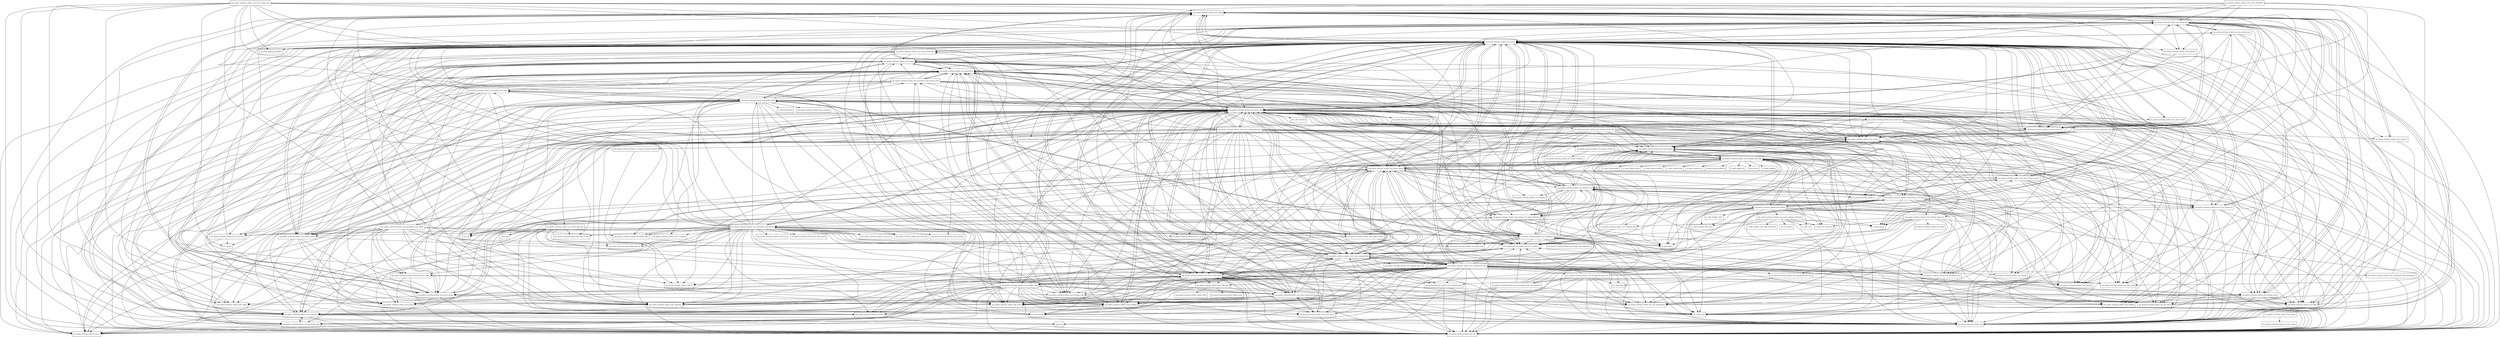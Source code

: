 digraph artemis_server_2_7_0_SNAPSHOT_package_dependencies {
  node [shape = box, fontsize=10.0];
  org_apache_activemq_artemis_core_config -> org_apache_activemq_artemis_api_config;
  org_apache_activemq_artemis_core_config -> org_apache_activemq_artemis_api_core;
  org_apache_activemq_artemis_core_config -> org_apache_activemq_artemis_api_core_client;
  org_apache_activemq_artemis_core_config -> org_apache_activemq_artemis_core_config_ha;
  org_apache_activemq_artemis_core_config -> org_apache_activemq_artemis_core_config_impl;
  org_apache_activemq_artemis_core_config -> org_apache_activemq_artemis_core_deployers;
  org_apache_activemq_artemis_core_config -> org_apache_activemq_artemis_core_server;
  org_apache_activemq_artemis_core_config -> org_apache_activemq_artemis_core_server_cluster_ha;
  org_apache_activemq_artemis_core_config -> org_apache_activemq_artemis_core_server_cluster_impl;
  org_apache_activemq_artemis_core_config -> org_apache_activemq_artemis_core_server_group_impl;
  org_apache_activemq_artemis_core_config -> org_apache_activemq_artemis_core_server_plugin;
  org_apache_activemq_artemis_core_config -> org_apache_activemq_artemis_core_settings_impl;
  org_apache_activemq_artemis_core_config -> org_apache_activemq_artemis_spi_core_security;
  org_apache_activemq_artemis_core_config -> org_apache_activemq_artemis_uri;
  org_apache_activemq_artemis_core_config -> org_apache_activemq_artemis_utils;
  org_apache_activemq_artemis_core_config -> org_apache_activemq_artemis_utils_critical;
  org_apache_activemq_artemis_core_config -> org_apache_activemq_artemis_utils_uri;
  org_apache_activemq_artemis_core_config_ha -> org_apache_activemq_artemis_api_config;
  org_apache_activemq_artemis_core_config_ha -> org_apache_activemq_artemis_core_config;
  org_apache_activemq_artemis_core_config_impl -> java_lang_invoke;
  org_apache_activemq_artemis_core_config_impl -> java_nio_file;
  org_apache_activemq_artemis_core_config_impl -> java_util_function;
  org_apache_activemq_artemis_core_config_impl -> org_apache_activemq_artemis_api_config;
  org_apache_activemq_artemis_core_config_impl -> org_apache_activemq_artemis_api_core;
  org_apache_activemq_artemis_core_config_impl -> org_apache_activemq_artemis_core_config;
  org_apache_activemq_artemis_core_config_impl -> org_apache_activemq_artemis_core_config_ha;
  org_apache_activemq_artemis_core_config_impl -> org_apache_activemq_artemis_core_config_storage;
  org_apache_activemq_artemis_core_config_impl -> org_apache_activemq_artemis_core_deployers;
  org_apache_activemq_artemis_core_config_impl -> org_apache_activemq_artemis_core_deployers_impl;
  org_apache_activemq_artemis_core_config_impl -> org_apache_activemq_artemis_core_security;
  org_apache_activemq_artemis_core_config_impl -> org_apache_activemq_artemis_core_server;
  org_apache_activemq_artemis_core_config_impl -> org_apache_activemq_artemis_core_server_cluster_impl;
  org_apache_activemq_artemis_core_config_impl -> org_apache_activemq_artemis_core_server_group_impl;
  org_apache_activemq_artemis_core_config_impl -> org_apache_activemq_artemis_core_server_impl;
  org_apache_activemq_artemis_core_config_impl -> org_apache_activemq_artemis_core_server_plugin;
  org_apache_activemq_artemis_core_config_impl -> org_apache_activemq_artemis_core_settings_impl;
  org_apache_activemq_artemis_core_config_impl -> org_apache_activemq_artemis_spi_core_security;
  org_apache_activemq_artemis_core_config_impl -> org_apache_activemq_artemis_spi_core_security_jaas;
  org_apache_activemq_artemis_core_config_impl -> org_apache_activemq_artemis_utils;
  org_apache_activemq_artemis_core_config_impl -> org_apache_activemq_artemis_utils_critical;
  org_apache_activemq_artemis_core_config_impl -> org_apache_activemq_artemis_utils_uri;
  org_apache_activemq_artemis_core_config_storage -> org_apache_activemq_artemis_api_config;
  org_apache_activemq_artemis_core_config_storage -> org_apache_activemq_artemis_core_config;
  org_apache_activemq_artemis_core_config_storage -> org_apache_activemq_artemis_jdbc_store_sql;
  org_apache_activemq_artemis_core_deployers -> org_apache_activemq_artemis_spi_core_security;
  org_apache_activemq_artemis_core_deployers_impl -> org_apache_activemq_artemis;
  org_apache_activemq_artemis_core_deployers_impl -> org_apache_activemq_artemis_api_config;
  org_apache_activemq_artemis_core_deployers_impl -> org_apache_activemq_artemis_api_core;
  org_apache_activemq_artemis_core_deployers_impl -> org_apache_activemq_artemis_api_core_client;
  org_apache_activemq_artemis_core_deployers_impl -> org_apache_activemq_artemis_core_config;
  org_apache_activemq_artemis_core_deployers_impl -> org_apache_activemq_artemis_core_config_ha;
  org_apache_activemq_artemis_core_deployers_impl -> org_apache_activemq_artemis_core_config_impl;
  org_apache_activemq_artemis_core_deployers_impl -> org_apache_activemq_artemis_core_config_storage;
  org_apache_activemq_artemis_core_deployers_impl -> org_apache_activemq_artemis_core_io_aio;
  org_apache_activemq_artemis_core_deployers_impl -> org_apache_activemq_artemis_core_security;
  org_apache_activemq_artemis_core_deployers_impl -> org_apache_activemq_artemis_core_server;
  org_apache_activemq_artemis_core_deployers_impl -> org_apache_activemq_artemis_core_server_cluster_impl;
  org_apache_activemq_artemis_core_deployers_impl -> org_apache_activemq_artemis_core_server_group_impl;
  org_apache_activemq_artemis_core_deployers_impl -> org_apache_activemq_artemis_core_server_plugin;
  org_apache_activemq_artemis_core_deployers_impl -> org_apache_activemq_artemis_core_settings_impl;
  org_apache_activemq_artemis_core_deployers_impl -> org_apache_activemq_artemis_utils;
  org_apache_activemq_artemis_core_deployers_impl -> org_apache_activemq_artemis_utils_critical;
  org_apache_activemq_artemis_core_filter -> org_apache_activemq_artemis_api_core;
  org_apache_activemq_artemis_core_filter_impl -> org_apache_activemq_artemis_api_core;
  org_apache_activemq_artemis_core_filter_impl -> org_apache_activemq_artemis_core_filter;
  org_apache_activemq_artemis_core_filter_impl -> org_apache_activemq_artemis_core_server;
  org_apache_activemq_artemis_core_filter_impl -> org_apache_activemq_artemis_selector_filter;
  org_apache_activemq_artemis_core_filter_impl -> org_apache_activemq_artemis_selector_impl;
  org_apache_activemq_artemis_core_management_impl -> java_lang_invoke;
  org_apache_activemq_artemis_core_management_impl -> java_util_function;
  org_apache_activemq_artemis_core_management_impl -> java_util_stream;
  org_apache_activemq_artemis_core_management_impl -> javax_json;
  org_apache_activemq_artemis_core_management_impl -> org_apache_activemq_artemis_api_config;
  org_apache_activemq_artemis_core_management_impl -> org_apache_activemq_artemis_api_core;
  org_apache_activemq_artemis_core_management_impl -> org_apache_activemq_artemis_api_core_management;
  org_apache_activemq_artemis_core_management_impl -> org_apache_activemq_artemis_core_client_impl;
  org_apache_activemq_artemis_core_management_impl -> org_apache_activemq_artemis_core_config;
  org_apache_activemq_artemis_core_management_impl -> org_apache_activemq_artemis_core_filter;
  org_apache_activemq_artemis_core_management_impl -> org_apache_activemq_artemis_core_filter_impl;
  org_apache_activemq_artemis_core_management_impl -> org_apache_activemq_artemis_core_management_impl_openmbean;
  org_apache_activemq_artemis_core_management_impl -> org_apache_activemq_artemis_core_management_impl_view;
  org_apache_activemq_artemis_core_management_impl -> org_apache_activemq_artemis_core_message_impl;
  org_apache_activemq_artemis_core_management_impl -> org_apache_activemq_artemis_core_messagecounter;
  org_apache_activemq_artemis_core_management_impl -> org_apache_activemq_artemis_core_messagecounter_impl;
  org_apache_activemq_artemis_core_management_impl -> org_apache_activemq_artemis_core_paging;
  org_apache_activemq_artemis_core_management_impl -> org_apache_activemq_artemis_core_persistence;
  org_apache_activemq_artemis_core_management_impl -> org_apache_activemq_artemis_core_persistence_config;
  org_apache_activemq_artemis_core_management_impl -> org_apache_activemq_artemis_core_postoffice;
  org_apache_activemq_artemis_core_management_impl -> org_apache_activemq_artemis_core_postoffice_impl;
  org_apache_activemq_artemis_core_management_impl -> org_apache_activemq_artemis_core_remoting_server;
  org_apache_activemq_artemis_core_management_impl -> org_apache_activemq_artemis_core_security;
  org_apache_activemq_artemis_core_management_impl -> org_apache_activemq_artemis_core_server;
  org_apache_activemq_artemis_core_management_impl -> org_apache_activemq_artemis_core_server_cluster;
  org_apache_activemq_artemis_core_management_impl -> org_apache_activemq_artemis_core_server_cluster_ha;
  org_apache_activemq_artemis_core_management_impl -> org_apache_activemq_artemis_core_server_cluster_impl;
  org_apache_activemq_artemis_core_management_impl -> org_apache_activemq_artemis_core_server_group;
  org_apache_activemq_artemis_core_management_impl -> org_apache_activemq_artemis_core_server_impl;
  org_apache_activemq_artemis_core_management_impl -> org_apache_activemq_artemis_core_server_management;
  org_apache_activemq_artemis_core_management_impl -> org_apache_activemq_artemis_core_settings;
  org_apache_activemq_artemis_core_management_impl -> org_apache_activemq_artemis_core_settings_impl;
  org_apache_activemq_artemis_core_management_impl -> org_apache_activemq_artemis_core_transaction;
  org_apache_activemq_artemis_core_management_impl -> org_apache_activemq_artemis_core_transaction_impl;
  org_apache_activemq_artemis_core_management_impl -> org_apache_activemq_artemis_core_version;
  org_apache_activemq_artemis_core_management_impl -> org_apache_activemq_artemis_spi_core_protocol;
  org_apache_activemq_artemis_core_management_impl -> org_apache_activemq_artemis_spi_core_remoting;
  org_apache_activemq_artemis_core_management_impl -> org_apache_activemq_artemis_utils;
  org_apache_activemq_artemis_core_management_impl -> org_apache_activemq_artemis_utils_collections;
  org_apache_activemq_artemis_core_management_impl_openmbean -> org_apache_activemq_artemis_api_core;
  org_apache_activemq_artemis_core_management_impl_openmbean -> org_apache_activemq_artemis_core_server;
  org_apache_activemq_artemis_core_management_impl_view -> java_lang_invoke;
  org_apache_activemq_artemis_core_management_impl_view -> java_util_function;
  org_apache_activemq_artemis_core_management_impl_view -> java_util_stream;
  org_apache_activemq_artemis_core_management_impl_view -> javax_json;
  org_apache_activemq_artemis_core_management_impl_view -> org_apache_activemq_artemis_api_core;
  org_apache_activemq_artemis_core_management_impl_view -> org_apache_activemq_artemis_api_core_management;
  org_apache_activemq_artemis_core_management_impl_view -> org_apache_activemq_artemis_core_management_impl_view_predicate;
  org_apache_activemq_artemis_core_management_impl_view -> org_apache_activemq_artemis_core_server;
  org_apache_activemq_artemis_core_management_impl_view -> org_apache_activemq_artemis_core_server_impl;
  org_apache_activemq_artemis_core_management_impl_view -> org_apache_activemq_artemis_spi_core_protocol;
  org_apache_activemq_artemis_core_management_impl_view -> org_apache_activemq_artemis_spi_core_remoting;
  org_apache_activemq_artemis_core_management_impl_view -> org_apache_activemq_artemis_utils;
  org_apache_activemq_artemis_core_management_impl_view_predicate -> java_util_function;
  org_apache_activemq_artemis_core_management_impl_view_predicate -> org_apache_activemq_artemis_api_core;
  org_apache_activemq_artemis_core_management_impl_view_predicate -> org_apache_activemq_artemis_api_core_management;
  org_apache_activemq_artemis_core_management_impl_view_predicate -> org_apache_activemq_artemis_core_server;
  org_apache_activemq_artemis_core_management_impl_view_predicate -> org_apache_activemq_artemis_core_server_impl;
  org_apache_activemq_artemis_core_management_impl_view_predicate -> org_apache_activemq_artemis_spi_core_protocol;
  org_apache_activemq_artemis_core_management_impl_view_predicate -> org_apache_activemq_artemis_spi_core_remoting;
  org_apache_activemq_artemis_core_messagecounter -> javax_json;
  org_apache_activemq_artemis_core_messagecounter -> org_apache_activemq_artemis_api_core;
  org_apache_activemq_artemis_core_messagecounter -> org_apache_activemq_artemis_core_server;
  org_apache_activemq_artemis_core_messagecounter -> org_apache_activemq_artemis_utils;
  org_apache_activemq_artemis_core_messagecounter_impl -> org_apache_activemq_artemis_api_config;
  org_apache_activemq_artemis_core_messagecounter_impl -> org_apache_activemq_artemis_api_core_management;
  org_apache_activemq_artemis_core_messagecounter_impl -> org_apache_activemq_artemis_core_messagecounter;
  org_apache_activemq_artemis_core_messagecounter_impl -> org_apache_activemq_artemis_core_server;
  org_apache_activemq_artemis_core_paging -> org_apache_activemq_artemis_api_core;
  org_apache_activemq_artemis_core_paging -> org_apache_activemq_artemis_core_io;
  org_apache_activemq_artemis_core_paging -> org_apache_activemq_artemis_core_journal;
  org_apache_activemq_artemis_core_paging -> org_apache_activemq_artemis_core_paging_cursor;
  org_apache_activemq_artemis_core_paging -> org_apache_activemq_artemis_core_paging_impl;
  org_apache_activemq_artemis_core_paging -> org_apache_activemq_artemis_core_persistence;
  org_apache_activemq_artemis_core_paging -> org_apache_activemq_artemis_core_replication;
  org_apache_activemq_artemis_core_paging -> org_apache_activemq_artemis_core_server;
  org_apache_activemq_artemis_core_paging -> org_apache_activemq_artemis_core_server_files;
  org_apache_activemq_artemis_core_paging -> org_apache_activemq_artemis_core_settings;
  org_apache_activemq_artemis_core_paging -> org_apache_activemq_artemis_core_settings_impl;
  org_apache_activemq_artemis_core_paging -> org_apache_activemq_artemis_core_transaction;
  org_apache_activemq_artemis_core_paging -> org_apache_activemq_artemis_utils_actors;
  org_apache_activemq_artemis_core_paging_cursor -> org_apache_activemq_artemis_api_core;
  org_apache_activemq_artemis_core_paging_cursor -> org_apache_activemq_artemis_core_filter;
  org_apache_activemq_artemis_core_paging_cursor -> org_apache_activemq_artemis_core_paging;
  org_apache_activemq_artemis_core_paging_cursor -> org_apache_activemq_artemis_core_paging_impl;
  org_apache_activemq_artemis_core_paging_cursor -> org_apache_activemq_artemis_core_server;
  org_apache_activemq_artemis_core_paging_cursor -> org_apache_activemq_artemis_core_server_impl;
  org_apache_activemq_artemis_core_paging_cursor -> org_apache_activemq_artemis_core_transaction;
  org_apache_activemq_artemis_core_paging_cursor -> org_apache_activemq_artemis_utils;
  org_apache_activemq_artemis_core_paging_cursor -> org_apache_activemq_artemis_utils_actors;
  org_apache_activemq_artemis_core_paging_cursor -> org_apache_activemq_artemis_utils_collections;
  org_apache_activemq_artemis_core_paging_cursor_impl -> java_lang_invoke;
  org_apache_activemq_artemis_core_paging_cursor_impl -> java_util_function;
  org_apache_activemq_artemis_core_paging_cursor_impl -> org_apache_activemq_artemis_api_core;
  org_apache_activemq_artemis_core_paging_cursor_impl -> org_apache_activemq_artemis_core_filter;
  org_apache_activemq_artemis_core_paging_cursor_impl -> org_apache_activemq_artemis_core_io;
  org_apache_activemq_artemis_core_paging_cursor_impl -> org_apache_activemq_artemis_core_paging;
  org_apache_activemq_artemis_core_paging_cursor_impl -> org_apache_activemq_artemis_core_paging_cursor;
  org_apache_activemq_artemis_core_paging_cursor_impl -> org_apache_activemq_artemis_core_paging_impl;
  org_apache_activemq_artemis_core_paging_cursor_impl -> org_apache_activemq_artemis_core_persistence;
  org_apache_activemq_artemis_core_paging_cursor_impl -> org_apache_activemq_artemis_core_server;
  org_apache_activemq_artemis_core_paging_cursor_impl -> org_apache_activemq_artemis_core_transaction;
  org_apache_activemq_artemis_core_paging_cursor_impl -> org_apache_activemq_artemis_core_transaction_impl;
  org_apache_activemq_artemis_core_paging_cursor_impl -> org_apache_activemq_artemis_utils;
  org_apache_activemq_artemis_core_paging_cursor_impl -> org_apache_activemq_artemis_utils_actors;
  org_apache_activemq_artemis_core_paging_cursor_impl -> org_apache_activemq_artemis_utils_collections;
  org_apache_activemq_artemis_core_paging_impl -> io_netty_buffer;
  org_apache_activemq_artemis_core_paging_impl -> io_netty_util_internal;
  org_apache_activemq_artemis_core_paging_impl -> java_lang_invoke;
  org_apache_activemq_artemis_core_paging_impl -> java_nio_file;
  org_apache_activemq_artemis_core_paging_impl -> java_util;
  org_apache_activemq_artemis_core_paging_impl -> java_util_function;
  org_apache_activemq_artemis_core_paging_impl -> org_apache_activemq_artemis_api_core;
  org_apache_activemq_artemis_core_paging_impl -> org_apache_activemq_artemis_core_buffers_impl;
  org_apache_activemq_artemis_core_paging_impl -> org_apache_activemq_artemis_core_config_storage;
  org_apache_activemq_artemis_core_paging_impl -> org_apache_activemq_artemis_core_io;
  org_apache_activemq_artemis_core_paging_impl -> org_apache_activemq_artemis_core_io_mapped;
  org_apache_activemq_artemis_core_paging_impl -> org_apache_activemq_artemis_core_io_nio;
  org_apache_activemq_artemis_core_paging_impl -> org_apache_activemq_artemis_core_paging;
  org_apache_activemq_artemis_core_paging_impl -> org_apache_activemq_artemis_core_paging_cursor;
  org_apache_activemq_artemis_core_paging_impl -> org_apache_activemq_artemis_core_paging_cursor_impl;
  org_apache_activemq_artemis_core_paging_impl -> org_apache_activemq_artemis_core_persistence;
  org_apache_activemq_artemis_core_paging_impl -> org_apache_activemq_artemis_core_persistence_impl_journal_codec;
  org_apache_activemq_artemis_core_paging_impl -> org_apache_activemq_artemis_core_replication;
  org_apache_activemq_artemis_core_paging_impl -> org_apache_activemq_artemis_core_server;
  org_apache_activemq_artemis_core_paging_impl -> org_apache_activemq_artemis_core_server_files;
  org_apache_activemq_artemis_core_paging_impl -> org_apache_activemq_artemis_core_server_impl;
  org_apache_activemq_artemis_core_paging_impl -> org_apache_activemq_artemis_core_settings;
  org_apache_activemq_artemis_core_paging_impl -> org_apache_activemq_artemis_core_settings_impl;
  org_apache_activemq_artemis_core_paging_impl -> org_apache_activemq_artemis_core_transaction;
  org_apache_activemq_artemis_core_paging_impl -> org_apache_activemq_artemis_jdbc_store_drivers;
  org_apache_activemq_artemis_core_paging_impl -> org_apache_activemq_artemis_jdbc_store_file;
  org_apache_activemq_artemis_core_paging_impl -> org_apache_activemq_artemis_jdbc_store_sql;
  org_apache_activemq_artemis_core_paging_impl -> org_apache_activemq_artemis_spi_core_protocol;
  org_apache_activemq_artemis_core_paging_impl -> org_apache_activemq_artemis_utils;
  org_apache_activemq_artemis_core_paging_impl -> org_apache_activemq_artemis_utils_actors;
  org_apache_activemq_artemis_core_paging_impl -> org_apache_activemq_artemis_utils_collections;
  org_apache_activemq_artemis_core_paging_impl -> org_apache_activemq_artemis_utils_runnables;
  org_apache_activemq_artemis_core_persistence -> org_apache_activemq_artemis_api_core;
  org_apache_activemq_artemis_core_persistence -> org_apache_activemq_artemis_core_io;
  org_apache_activemq_artemis_core_persistence -> org_apache_activemq_artemis_core_journal;
  org_apache_activemq_artemis_core_persistence -> org_apache_activemq_artemis_core_paging;
  org_apache_activemq_artemis_core_persistence -> org_apache_activemq_artemis_core_paging_cursor;
  org_apache_activemq_artemis_core_persistence -> org_apache_activemq_artemis_core_persistence_config;
  org_apache_activemq_artemis_core_persistence -> org_apache_activemq_artemis_core_persistence_impl_journal_codec;
  org_apache_activemq_artemis_core_persistence -> org_apache_activemq_artemis_core_postoffice;
  org_apache_activemq_artemis_core_persistence -> org_apache_activemq_artemis_core_replication;
  org_apache_activemq_artemis_core_persistence -> org_apache_activemq_artemis_core_server;
  org_apache_activemq_artemis_core_persistence -> org_apache_activemq_artemis_core_server_files;
  org_apache_activemq_artemis_core_persistence -> org_apache_activemq_artemis_core_server_group_impl;
  org_apache_activemq_artemis_core_persistence -> org_apache_activemq_artemis_core_server_impl;
  org_apache_activemq_artemis_core_persistence -> org_apache_activemq_artemis_core_transaction;
  org_apache_activemq_artemis_core_persistence -> org_apache_activemq_artemis_utils;
  org_apache_activemq_artemis_core_persistence_config -> org_apache_activemq_artemis_api_core;
  org_apache_activemq_artemis_core_persistence_config -> org_apache_activemq_artemis_core_journal;
  org_apache_activemq_artemis_core_persistence_config -> org_apache_activemq_artemis_core_settings_impl;
  org_apache_activemq_artemis_core_persistence_impl_journal -> io_netty_buffer;
  org_apache_activemq_artemis_core_persistence_impl_journal -> org_apache_activemq_artemis_api_core;
  org_apache_activemq_artemis_core_persistence_impl_journal -> org_apache_activemq_artemis_core_buffers_impl;
  org_apache_activemq_artemis_core_persistence_impl_journal -> org_apache_activemq_artemis_core_config;
  org_apache_activemq_artemis_core_persistence_impl_journal -> org_apache_activemq_artemis_core_config_impl;
  org_apache_activemq_artemis_core_persistence_impl_journal -> org_apache_activemq_artemis_core_config_storage;
  org_apache_activemq_artemis_core_persistence_impl_journal -> org_apache_activemq_artemis_core_filter;
  org_apache_activemq_artemis_core_persistence_impl_journal -> org_apache_activemq_artemis_core_io;
  org_apache_activemq_artemis_core_persistence_impl_journal -> org_apache_activemq_artemis_core_io_aio;
  org_apache_activemq_artemis_core_persistence_impl_journal -> org_apache_activemq_artemis_core_io_mapped;
  org_apache_activemq_artemis_core_persistence_impl_journal -> org_apache_activemq_artemis_core_io_nio;
  org_apache_activemq_artemis_core_persistence_impl_journal -> org_apache_activemq_artemis_core_io_util;
  org_apache_activemq_artemis_core_persistence_impl_journal -> org_apache_activemq_artemis_core_journal;
  org_apache_activemq_artemis_core_persistence_impl_journal -> org_apache_activemq_artemis_core_journal_impl;
  org_apache_activemq_artemis_core_persistence_impl_journal -> org_apache_activemq_artemis_core_message;
  org_apache_activemq_artemis_core_persistence_impl_journal -> org_apache_activemq_artemis_core_message_impl;
  org_apache_activemq_artemis_core_persistence_impl_journal -> org_apache_activemq_artemis_core_paging;
  org_apache_activemq_artemis_core_persistence_impl_journal -> org_apache_activemq_artemis_core_paging_cursor;
  org_apache_activemq_artemis_core_persistence_impl_journal -> org_apache_activemq_artemis_core_paging_cursor_impl;
  org_apache_activemq_artemis_core_persistence_impl_journal -> org_apache_activemq_artemis_core_paging_impl;
  org_apache_activemq_artemis_core_persistence_impl_journal -> org_apache_activemq_artemis_core_persistence;
  org_apache_activemq_artemis_core_persistence_impl_journal -> org_apache_activemq_artemis_core_persistence_config;
  org_apache_activemq_artemis_core_persistence_impl_journal -> org_apache_activemq_artemis_core_persistence_impl_journal_codec;
  org_apache_activemq_artemis_core_persistence_impl_journal -> org_apache_activemq_artemis_core_postoffice;
  org_apache_activemq_artemis_core_persistence_impl_journal -> org_apache_activemq_artemis_core_protocol_core_impl_wireformat;
  org_apache_activemq_artemis_core_persistence_impl_journal -> org_apache_activemq_artemis_core_replication;
  org_apache_activemq_artemis_core_persistence_impl_journal -> org_apache_activemq_artemis_core_server;
  org_apache_activemq_artemis_core_persistence_impl_journal -> org_apache_activemq_artemis_core_server_files;
  org_apache_activemq_artemis_core_persistence_impl_journal -> org_apache_activemq_artemis_core_server_group_impl;
  org_apache_activemq_artemis_core_persistence_impl_journal -> org_apache_activemq_artemis_core_server_impl;
  org_apache_activemq_artemis_core_persistence_impl_journal -> org_apache_activemq_artemis_core_transaction;
  org_apache_activemq_artemis_core_persistence_impl_journal -> org_apache_activemq_artemis_core_transaction_impl;
  org_apache_activemq_artemis_core_persistence_impl_journal -> org_apache_activemq_artemis_jdbc_store_drivers;
  org_apache_activemq_artemis_core_persistence_impl_journal -> org_apache_activemq_artemis_jdbc_store_file;
  org_apache_activemq_artemis_core_persistence_impl_journal -> org_apache_activemq_artemis_jdbc_store_journal;
  org_apache_activemq_artemis_core_persistence_impl_journal -> org_apache_activemq_artemis_jdbc_store_sql;
  org_apache_activemq_artemis_core_persistence_impl_journal -> org_apache_activemq_artemis_spi_core_protocol;
  org_apache_activemq_artemis_core_persistence_impl_journal -> org_apache_activemq_artemis_utils;
  org_apache_activemq_artemis_core_persistence_impl_journal -> org_apache_activemq_artemis_utils_actors;
  org_apache_activemq_artemis_core_persistence_impl_journal -> org_apache_activemq_artemis_utils_collections;
  org_apache_activemq_artemis_core_persistence_impl_journal -> org_apache_activemq_artemis_utils_critical;
  org_apache_activemq_artemis_core_persistence_impl_journal_codec -> io_netty_buffer;
  org_apache_activemq_artemis_core_persistence_impl_journal_codec -> org_apache_activemq_artemis_api_config;
  org_apache_activemq_artemis_core_persistence_impl_journal_codec -> org_apache_activemq_artemis_api_core;
  org_apache_activemq_artemis_core_persistence_impl_journal_codec -> org_apache_activemq_artemis_core_journal;
  org_apache_activemq_artemis_core_persistence_impl_journal_codec -> org_apache_activemq_artemis_core_message_impl;
  org_apache_activemq_artemis_core_persistence_impl_journal_codec -> org_apache_activemq_artemis_core_paging;
  org_apache_activemq_artemis_core_persistence_impl_journal_codec -> org_apache_activemq_artemis_core_paging_cursor;
  org_apache_activemq_artemis_core_persistence_impl_journal_codec -> org_apache_activemq_artemis_core_paging_cursor_impl;
  org_apache_activemq_artemis_core_persistence_impl_journal_codec -> org_apache_activemq_artemis_core_persistence;
  org_apache_activemq_artemis_core_persistence_impl_journal_codec -> org_apache_activemq_artemis_core_persistence_impl;
  org_apache_activemq_artemis_core_persistence_impl_journal_codec -> org_apache_activemq_artemis_core_server;
  org_apache_activemq_artemis_core_persistence_impl_journal_codec -> org_apache_activemq_artemis_core_transaction;
  org_apache_activemq_artemis_core_persistence_impl_journal_codec -> org_apache_activemq_artemis_utils;
  org_apache_activemq_artemis_core_persistence_impl_nullpm -> io_netty_buffer;
  org_apache_activemq_artemis_core_persistence_impl_nullpm -> org_apache_activemq_artemis_api_core;
  org_apache_activemq_artemis_core_persistence_impl_nullpm -> org_apache_activemq_artemis_core_buffers_impl;
  org_apache_activemq_artemis_core_persistence_impl_nullpm -> org_apache_activemq_artemis_core_io;
  org_apache_activemq_artemis_core_persistence_impl_nullpm -> org_apache_activemq_artemis_core_journal;
  org_apache_activemq_artemis_core_persistence_impl_nullpm -> org_apache_activemq_artemis_core_message_impl;
  org_apache_activemq_artemis_core_persistence_impl_nullpm -> org_apache_activemq_artemis_core_paging;
  org_apache_activemq_artemis_core_persistence_impl_nullpm -> org_apache_activemq_artemis_core_paging_cursor;
  org_apache_activemq_artemis_core_persistence_impl_nullpm -> org_apache_activemq_artemis_core_persistence;
  org_apache_activemq_artemis_core_persistence_impl_nullpm -> org_apache_activemq_artemis_core_persistence_config;
  org_apache_activemq_artemis_core_persistence_impl_nullpm -> org_apache_activemq_artemis_core_postoffice;
  org_apache_activemq_artemis_core_persistence_impl_nullpm -> org_apache_activemq_artemis_core_replication;
  org_apache_activemq_artemis_core_persistence_impl_nullpm -> org_apache_activemq_artemis_core_server;
  org_apache_activemq_artemis_core_persistence_impl_nullpm -> org_apache_activemq_artemis_core_server_files;
  org_apache_activemq_artemis_core_persistence_impl_nullpm -> org_apache_activemq_artemis_core_server_group_impl;
  org_apache_activemq_artemis_core_persistence_impl_nullpm -> org_apache_activemq_artemis_core_server_impl;
  org_apache_activemq_artemis_core_persistence_impl_nullpm -> org_apache_activemq_artemis_core_transaction;
  org_apache_activemq_artemis_core_persistence_impl_nullpm -> org_apache_activemq_artemis_utils_collections;
  org_apache_activemq_artemis_core_postoffice -> java_lang_invoke;
  org_apache_activemq_artemis_core_postoffice -> java_util_function;
  org_apache_activemq_artemis_core_postoffice -> org_apache_activemq_artemis_api_core;
  org_apache_activemq_artemis_core_postoffice -> org_apache_activemq_artemis_core_filter;
  org_apache_activemq_artemis_core_postoffice -> org_apache_activemq_artemis_core_server;
  org_apache_activemq_artemis_core_postoffice -> org_apache_activemq_artemis_core_server_cluster_impl;
  org_apache_activemq_artemis_core_postoffice -> org_apache_activemq_artemis_core_server_group;
  org_apache_activemq_artemis_core_postoffice -> org_apache_activemq_artemis_core_server_impl;
  org_apache_activemq_artemis_core_postoffice -> org_apache_activemq_artemis_core_transaction;
  org_apache_activemq_artemis_core_postoffice_impl -> java_lang_invoke;
  org_apache_activemq_artemis_core_postoffice_impl -> org_apache_activemq_artemis_api_core;
  org_apache_activemq_artemis_core_postoffice_impl -> org_apache_activemq_artemis_api_core_management;
  org_apache_activemq_artemis_core_postoffice_impl -> org_apache_activemq_artemis_core_config;
  org_apache_activemq_artemis_core_postoffice_impl -> org_apache_activemq_artemis_core_filter;
  org_apache_activemq_artemis_core_postoffice_impl -> org_apache_activemq_artemis_core_io;
  org_apache_activemq_artemis_core_postoffice_impl -> org_apache_activemq_artemis_core_message_impl;
  org_apache_activemq_artemis_core_postoffice_impl -> org_apache_activemq_artemis_core_paging;
  org_apache_activemq_artemis_core_postoffice_impl -> org_apache_activemq_artemis_core_persistence;
  org_apache_activemq_artemis_core_postoffice_impl -> org_apache_activemq_artemis_core_postoffice;
  org_apache_activemq_artemis_core_postoffice_impl -> org_apache_activemq_artemis_core_server;
  org_apache_activemq_artemis_core_postoffice_impl -> org_apache_activemq_artemis_core_server_cluster;
  org_apache_activemq_artemis_core_postoffice_impl -> org_apache_activemq_artemis_core_server_cluster_impl;
  org_apache_activemq_artemis_core_postoffice_impl -> org_apache_activemq_artemis_core_server_group;
  org_apache_activemq_artemis_core_postoffice_impl -> org_apache_activemq_artemis_core_server_group_impl;
  org_apache_activemq_artemis_core_postoffice_impl -> org_apache_activemq_artemis_core_server_impl;
  org_apache_activemq_artemis_core_postoffice_impl -> org_apache_activemq_artemis_core_server_management;
  org_apache_activemq_artemis_core_postoffice_impl -> org_apache_activemq_artemis_core_server_plugin;
  org_apache_activemq_artemis_core_postoffice_impl -> org_apache_activemq_artemis_core_settings;
  org_apache_activemq_artemis_core_postoffice_impl -> org_apache_activemq_artemis_core_settings_impl;
  org_apache_activemq_artemis_core_postoffice_impl -> org_apache_activemq_artemis_core_transaction;
  org_apache_activemq_artemis_core_postoffice_impl -> org_apache_activemq_artemis_core_transaction_impl;
  org_apache_activemq_artemis_core_postoffice_impl -> org_apache_activemq_artemis_utils;
  org_apache_activemq_artemis_core_postoffice_impl -> org_apache_activemq_artemis_utils_actors;
  org_apache_activemq_artemis_core_postoffice_impl -> org_apache_activemq_artemis_utils_collections;
  org_apache_activemq_artemis_core_protocol -> io_netty_buffer;
  org_apache_activemq_artemis_core_protocol -> io_netty_channel;
  org_apache_activemq_artemis_core_protocol -> io_netty_handler_codec;
  org_apache_activemq_artemis_core_protocol -> io_netty_handler_codec_http;
  org_apache_activemq_artemis_core_protocol -> io_netty_util_concurrent;
  org_apache_activemq_artemis_core_protocol -> java_lang_invoke;
  org_apache_activemq_artemis_core_protocol -> org_apache_activemq_artemis_api_core;
  org_apache_activemq_artemis_core_protocol -> org_apache_activemq_artemis_api_core_client;
  org_apache_activemq_artemis_core_protocol -> org_apache_activemq_artemis_core_buffers_impl;
  org_apache_activemq_artemis_core_protocol -> org_apache_activemq_artemis_core_message_impl;
  org_apache_activemq_artemis_core_protocol -> org_apache_activemq_artemis_core_protocol_core;
  org_apache_activemq_artemis_core_protocol -> org_apache_activemq_artemis_core_protocol_core_impl;
  org_apache_activemq_artemis_core_protocol -> org_apache_activemq_artemis_core_protocol_core_impl_wireformat;
  org_apache_activemq_artemis_core_protocol -> org_apache_activemq_artemis_core_remoting_impl_netty;
  org_apache_activemq_artemis_core_protocol -> org_apache_activemq_artemis_core_server;
  org_apache_activemq_artemis_core_protocol -> org_apache_activemq_artemis_core_server_protocol_websocket;
  org_apache_activemq_artemis_core_protocol -> org_apache_activemq_artemis_spi_core_protocol;
  org_apache_activemq_artemis_core_protocol -> org_apache_activemq_artemis_utils;
  org_apache_activemq_artemis_core_protocol_core -> java_lang_invoke;
  org_apache_activemq_artemis_core_protocol_core -> java_util;
  org_apache_activemq_artemis_core_protocol_core -> org_apache_activemq_artemis;
  org_apache_activemq_artemis_core_protocol_core -> org_apache_activemq_artemis_api_core;
  org_apache_activemq_artemis_core_protocol_core -> org_apache_activemq_artemis_api_core_client;
  org_apache_activemq_artemis_core_protocol_core -> org_apache_activemq_artemis_core_exception;
  org_apache_activemq_artemis_core_protocol_core -> org_apache_activemq_artemis_core_io;
  org_apache_activemq_artemis_core_protocol_core -> org_apache_activemq_artemis_core_persistence;
  org_apache_activemq_artemis_core_protocol_core -> org_apache_activemq_artemis_core_postoffice;
  org_apache_activemq_artemis_core_protocol_core -> org_apache_activemq_artemis_core_protocol_core_impl;
  org_apache_activemq_artemis_core_protocol_core -> org_apache_activemq_artemis_core_protocol_core_impl_wireformat;
  org_apache_activemq_artemis_core_protocol_core -> org_apache_activemq_artemis_core_remoting;
  org_apache_activemq_artemis_core_protocol_core -> org_apache_activemq_artemis_core_remoting_impl_netty;
  org_apache_activemq_artemis_core_protocol_core -> org_apache_activemq_artemis_core_server;
  org_apache_activemq_artemis_core_protocol_core -> org_apache_activemq_artemis_core_server_impl;
  org_apache_activemq_artemis_core_protocol_core -> org_apache_activemq_artemis_core_transaction;
  org_apache_activemq_artemis_core_protocol_core -> org_apache_activemq_artemis_spi_core_protocol;
  org_apache_activemq_artemis_core_protocol_core -> org_apache_activemq_artemis_spi_core_remoting;
  org_apache_activemq_artemis_core_protocol_core -> org_apache_activemq_artemis_utils;
  org_apache_activemq_artemis_core_protocol_core -> org_apache_activemq_artemis_utils_actors;
  org_apache_activemq_artemis_core_protocol_core_impl -> io_netty_channel;
  org_apache_activemq_artemis_core_protocol_core_impl -> org_apache_activemq_artemis_api_core;
  org_apache_activemq_artemis_core_protocol_core_impl -> org_apache_activemq_artemis_api_core_client;
  org_apache_activemq_artemis_core_protocol_core_impl -> org_apache_activemq_artemis_core_config;
  org_apache_activemq_artemis_core_protocol_core_impl -> org_apache_activemq_artemis_core_message_impl;
  org_apache_activemq_artemis_core_protocol_core_impl -> org_apache_activemq_artemis_core_persistence;
  org_apache_activemq_artemis_core_protocol_core_impl -> org_apache_activemq_artemis_core_protocol;
  org_apache_activemq_artemis_core_protocol_core_impl -> org_apache_activemq_artemis_core_protocol_core;
  org_apache_activemq_artemis_core_protocol_core_impl -> org_apache_activemq_artemis_core_protocol_core_impl_wireformat;
  org_apache_activemq_artemis_core_protocol_core_impl -> org_apache_activemq_artemis_core_remoting;
  org_apache_activemq_artemis_core_protocol_core_impl -> org_apache_activemq_artemis_core_remoting_impl_netty;
  org_apache_activemq_artemis_core_protocol_core_impl -> org_apache_activemq_artemis_core_security;
  org_apache_activemq_artemis_core_protocol_core_impl -> org_apache_activemq_artemis_core_server;
  org_apache_activemq_artemis_core_protocol_core_impl -> org_apache_activemq_artemis_core_server_cluster;
  org_apache_activemq_artemis_core_protocol_core_impl -> org_apache_activemq_artemis_core_server_cluster_ha;
  org_apache_activemq_artemis_core_protocol_core_impl -> org_apache_activemq_artemis_core_server_impl;
  org_apache_activemq_artemis_core_protocol_core_impl -> org_apache_activemq_artemis_core_version;
  org_apache_activemq_artemis_core_protocol_core_impl -> org_apache_activemq_artemis_spi_core_protocol;
  org_apache_activemq_artemis_core_protocol_core_impl -> org_apache_activemq_artemis_spi_core_remoting;
  org_apache_activemq_artemis_core_protocol_core_impl -> org_apache_activemq_artemis_utils;
  org_apache_activemq_artemis_core_protocol_core_impl -> org_apache_activemq_artemis_utils_actors;
  org_apache_activemq_artemis_core_protocol_core_impl -> org_apache_activemq_artemis_utils_uri;
  org_apache_activemq_artemis_core_protocol_core_impl_wireformat -> io_netty_buffer;
  org_apache_activemq_artemis_core_protocol_core_impl_wireformat -> org_apache_activemq_artemis_api_core;
  org_apache_activemq_artemis_core_protocol_core_impl_wireformat -> org_apache_activemq_artemis_core_journal;
  org_apache_activemq_artemis_core_protocol_core_impl_wireformat -> org_apache_activemq_artemis_core_journal_impl;
  org_apache_activemq_artemis_core_protocol_core_impl_wireformat -> org_apache_activemq_artemis_core_paging;
  org_apache_activemq_artemis_core_protocol_core_impl_wireformat -> org_apache_activemq_artemis_core_paging_impl;
  org_apache_activemq_artemis_core_protocol_core_impl_wireformat -> org_apache_activemq_artemis_core_persistence;
  org_apache_activemq_artemis_core_protocol_core_impl_wireformat -> org_apache_activemq_artemis_core_persistence_impl_journal;
  org_apache_activemq_artemis_core_protocol_core_impl_wireformat -> org_apache_activemq_artemis_core_protocol_core_impl;
  org_apache_activemq_artemis_core_protocol_core_impl_wireformat -> org_apache_activemq_artemis_core_replication;
  org_apache_activemq_artemis_core_protocol_core_impl_wireformat -> org_apache_activemq_artemis_core_server_cluster_qourum;
  org_apache_activemq_artemis_core_protocol_core_impl_wireformat -> org_apache_activemq_artemis_utils;
  org_apache_activemq_artemis_core_registry -> org_apache_activemq_artemis_spi_core_naming;
  org_apache_activemq_artemis_core_registry -> org_apache_activemq_artemis_utils;
  org_apache_activemq_artemis_core_remoting_impl -> org_apache_activemq_artemis_spi_core_protocol;
  org_apache_activemq_artemis_core_remoting_impl -> org_apache_activemq_artemis_spi_core_remoting;
  org_apache_activemq_artemis_core_remoting_impl_invm -> io_netty_channel;
  org_apache_activemq_artemis_core_remoting_impl_invm -> io_netty_util_concurrent;
  org_apache_activemq_artemis_core_remoting_impl_invm -> org_apache_activemq_artemis_api_core;
  org_apache_activemq_artemis_core_remoting_impl_invm -> org_apache_activemq_artemis_api_core_client;
  org_apache_activemq_artemis_core_remoting_impl_invm -> org_apache_activemq_artemis_api_core_management;
  org_apache_activemq_artemis_core_remoting_impl_invm -> org_apache_activemq_artemis_core_client;
  org_apache_activemq_artemis_core_remoting_impl_invm -> org_apache_activemq_artemis_core_remoting_impl;
  org_apache_activemq_artemis_core_remoting_impl_invm -> org_apache_activemq_artemis_core_security;
  org_apache_activemq_artemis_core_remoting_impl_invm -> org_apache_activemq_artemis_core_server;
  org_apache_activemq_artemis_core_remoting_impl_invm -> org_apache_activemq_artemis_core_server_cluster;
  org_apache_activemq_artemis_core_remoting_impl_invm -> org_apache_activemq_artemis_core_server_management;
  org_apache_activemq_artemis_core_remoting_impl_invm -> org_apache_activemq_artemis_spi_core_protocol;
  org_apache_activemq_artemis_core_remoting_impl_invm -> org_apache_activemq_artemis_spi_core_remoting;
  org_apache_activemq_artemis_core_remoting_impl_invm -> org_apache_activemq_artemis_utils;
  org_apache_activemq_artemis_core_remoting_impl_invm -> org_apache_activemq_artemis_utils_actors;
  org_apache_activemq_artemis_core_remoting_impl_invm -> org_apache_activemq_artemis_utils_collections;
  org_apache_activemq_artemis_core_remoting_impl_netty -> io_netty_bootstrap;
  org_apache_activemq_artemis_core_remoting_impl_netty -> io_netty_buffer;
  org_apache_activemq_artemis_core_remoting_impl_netty -> io_netty_channel;
  org_apache_activemq_artemis_core_remoting_impl_netty -> io_netty_channel_epoll;
  org_apache_activemq_artemis_core_remoting_impl_netty -> io_netty_channel_group;
  org_apache_activemq_artemis_core_remoting_impl_netty -> io_netty_channel_kqueue;
  org_apache_activemq_artemis_core_remoting_impl_netty -> io_netty_channel_local;
  org_apache_activemq_artemis_core_remoting_impl_netty -> io_netty_channel_nio;
  org_apache_activemq_artemis_core_remoting_impl_netty -> io_netty_channel_socket_nio;
  org_apache_activemq_artemis_core_remoting_impl_netty -> io_netty_handler_codec_http;
  org_apache_activemq_artemis_core_remoting_impl_netty -> io_netty_handler_ssl;
  org_apache_activemq_artemis_core_remoting_impl_netty -> io_netty_util;
  org_apache_activemq_artemis_core_remoting_impl_netty -> io_netty_util_concurrent;
  org_apache_activemq_artemis_core_remoting_impl_netty -> javax_net_ssl;
  org_apache_activemq_artemis_core_remoting_impl_netty -> org_apache_activemq_artemis_api_config;
  org_apache_activemq_artemis_core_remoting_impl_netty -> org_apache_activemq_artemis_api_core;
  org_apache_activemq_artemis_core_remoting_impl_netty -> org_apache_activemq_artemis_api_core_management;
  org_apache_activemq_artemis_core_remoting_impl_netty -> org_apache_activemq_artemis_core_client_impl;
  org_apache_activemq_artemis_core_remoting_impl_netty -> org_apache_activemq_artemis_core_protocol;
  org_apache_activemq_artemis_core_remoting_impl_netty -> org_apache_activemq_artemis_core_remoting_impl;
  org_apache_activemq_artemis_core_remoting_impl_netty -> org_apache_activemq_artemis_core_remoting_impl_ssl;
  org_apache_activemq_artemis_core_remoting_impl_netty -> org_apache_activemq_artemis_core_security;
  org_apache_activemq_artemis_core_remoting_impl_netty -> org_apache_activemq_artemis_core_server;
  org_apache_activemq_artemis_core_remoting_impl_netty -> org_apache_activemq_artemis_core_server_cluster;
  org_apache_activemq_artemis_core_remoting_impl_netty -> org_apache_activemq_artemis_core_server_management;
  org_apache_activemq_artemis_core_remoting_impl_netty -> org_apache_activemq_artemis_spi_core_protocol;
  org_apache_activemq_artemis_core_remoting_impl_netty -> org_apache_activemq_artemis_spi_core_remoting;
  org_apache_activemq_artemis_core_remoting_impl_netty -> org_apache_activemq_artemis_utils;
  org_apache_activemq_artemis_core_remoting_impl_netty -> org_apache_activemq_artemis_utils_actors;
  org_apache_activemq_artemis_core_remoting_impl_netty -> org_apache_activemq_artemis_utils_collections;
  org_apache_activemq_artemis_core_remoting_server -> org_apache_activemq_artemis_api_core;
  org_apache_activemq_artemis_core_remoting_server -> org_apache_activemq_artemis_core_protocol_core;
  org_apache_activemq_artemis_core_remoting_server -> org_apache_activemq_artemis_core_security;
  org_apache_activemq_artemis_core_remoting_server -> org_apache_activemq_artemis_spi_core_protocol;
  org_apache_activemq_artemis_core_remoting_server -> org_apache_activemq_artemis_spi_core_remoting;
  org_apache_activemq_artemis_core_remoting_server -> org_apache_activemq_artemis_utils;
  org_apache_activemq_artemis_core_remoting_server_impl -> java_lang_invoke;
  org_apache_activemq_artemis_core_remoting_server_impl -> org_apache_activemq_artemis_api_core;
  org_apache_activemq_artemis_core_remoting_server_impl -> org_apache_activemq_artemis_core_config;
  org_apache_activemq_artemis_core_remoting_server_impl -> org_apache_activemq_artemis_core_protocol_core;
  org_apache_activemq_artemis_core_remoting_server_impl -> org_apache_activemq_artemis_core_protocol_core_impl;
  org_apache_activemq_artemis_core_remoting_server_impl -> org_apache_activemq_artemis_core_remoting_impl_netty;
  org_apache_activemq_artemis_core_remoting_server_impl -> org_apache_activemq_artemis_core_remoting_server;
  org_apache_activemq_artemis_core_remoting_server_impl -> org_apache_activemq_artemis_core_security;
  org_apache_activemq_artemis_core_remoting_server_impl -> org_apache_activemq_artemis_core_server;
  org_apache_activemq_artemis_core_remoting_server_impl -> org_apache_activemq_artemis_core_server_cluster;
  org_apache_activemq_artemis_core_remoting_server_impl -> org_apache_activemq_artemis_core_server_management;
  org_apache_activemq_artemis_core_remoting_server_impl -> org_apache_activemq_artemis_core_server_plugin;
  org_apache_activemq_artemis_core_remoting_server_impl -> org_apache_activemq_artemis_spi_core_protocol;
  org_apache_activemq_artemis_core_remoting_server_impl -> org_apache_activemq_artemis_spi_core_remoting;
  org_apache_activemq_artemis_core_remoting_server_impl -> org_apache_activemq_artemis_utils;
  org_apache_activemq_artemis_core_replication -> io_netty_buffer;
  org_apache_activemq_artemis_core_replication -> java_lang_invoke;
  org_apache_activemq_artemis_core_replication -> org_apache_activemq_artemis_api_core;
  org_apache_activemq_artemis_core_replication -> org_apache_activemq_artemis_api_core_client;
  org_apache_activemq_artemis_core_replication -> org_apache_activemq_artemis_core_config;
  org_apache_activemq_artemis_core_replication -> org_apache_activemq_artemis_core_io;
  org_apache_activemq_artemis_core_replication -> org_apache_activemq_artemis_core_journal;
  org_apache_activemq_artemis_core_replication -> org_apache_activemq_artemis_core_journal_impl;
  org_apache_activemq_artemis_core_replication -> org_apache_activemq_artemis_core_journal_impl_dataformat;
  org_apache_activemq_artemis_core_replication -> org_apache_activemq_artemis_core_paging;
  org_apache_activemq_artemis_core_replication -> org_apache_activemq_artemis_core_paging_impl;
  org_apache_activemq_artemis_core_replication -> org_apache_activemq_artemis_core_persistence;
  org_apache_activemq_artemis_core_replication -> org_apache_activemq_artemis_core_persistence_impl_journal;
  org_apache_activemq_artemis_core_replication -> org_apache_activemq_artemis_core_protocol_core;
  org_apache_activemq_artemis_core_replication -> org_apache_activemq_artemis_core_protocol_core_impl;
  org_apache_activemq_artemis_core_replication -> org_apache_activemq_artemis_core_protocol_core_impl_wireformat;
  org_apache_activemq_artemis_core_replication -> org_apache_activemq_artemis_core_remoting;
  org_apache_activemq_artemis_core_replication -> org_apache_activemq_artemis_core_server;
  org_apache_activemq_artemis_core_replication -> org_apache_activemq_artemis_core_server_cluster_qourum;
  org_apache_activemq_artemis_core_replication -> org_apache_activemq_artemis_core_server_impl;
  org_apache_activemq_artemis_core_replication -> org_apache_activemq_artemis_core_server_management;
  org_apache_activemq_artemis_core_replication -> org_apache_activemq_artemis_spi_core_protocol;
  org_apache_activemq_artemis_core_replication -> org_apache_activemq_artemis_spi_core_remoting;
  org_apache_activemq_artemis_core_replication -> org_apache_activemq_artemis_utils;
  org_apache_activemq_artemis_core_replication -> org_apache_activemq_artemis_utils_actors;
  org_apache_activemq_artemis_core_security -> org_apache_activemq_artemis_api_core;
  org_apache_activemq_artemis_core_security -> org_apache_activemq_artemis_spi_core_protocol;
  org_apache_activemq_artemis_core_security_impl -> org_apache_activemq_artemis_api_core;
  org_apache_activemq_artemis_core_security_impl -> org_apache_activemq_artemis_api_core_management;
  org_apache_activemq_artemis_core_security_impl -> org_apache_activemq_artemis_core_remoting;
  org_apache_activemq_artemis_core_security_impl -> org_apache_activemq_artemis_core_security;
  org_apache_activemq_artemis_core_security_impl -> org_apache_activemq_artemis_core_server;
  org_apache_activemq_artemis_core_security_impl -> org_apache_activemq_artemis_core_server_management;
  org_apache_activemq_artemis_core_security_impl -> org_apache_activemq_artemis_core_settings;
  org_apache_activemq_artemis_core_security_impl -> org_apache_activemq_artemis_spi_core_protocol;
  org_apache_activemq_artemis_core_security_impl -> org_apache_activemq_artemis_spi_core_security;
  org_apache_activemq_artemis_core_security_impl -> org_apache_activemq_artemis_utils_collections;
  org_apache_activemq_artemis_core_server -> io_netty_channel;
  org_apache_activemq_artemis_core_server -> javax_json;
  org_apache_activemq_artemis_core_server -> org_apache_activemq_artemis;
  org_apache_activemq_artemis_core_server -> org_apache_activemq_artemis_api_config;
  org_apache_activemq_artemis_core_server -> org_apache_activemq_artemis_api_core;
  org_apache_activemq_artemis_core_server -> org_apache_activemq_artemis_api_core_client;
  org_apache_activemq_artemis_core_server -> org_apache_activemq_artemis_core_client_impl;
  org_apache_activemq_artemis_core_server -> org_apache_activemq_artemis_core_config;
  org_apache_activemq_artemis_core_server -> org_apache_activemq_artemis_core_config_impl;
  org_apache_activemq_artemis_core_server -> org_apache_activemq_artemis_core_deployers;
  org_apache_activemq_artemis_core_server -> org_apache_activemq_artemis_core_filter;
  org_apache_activemq_artemis_core_server -> org_apache_activemq_artemis_core_io;
  org_apache_activemq_artemis_core_server -> org_apache_activemq_artemis_core_management_impl;
  org_apache_activemq_artemis_core_server -> org_apache_activemq_artemis_core_message_impl;
  org_apache_activemq_artemis_core_server -> org_apache_activemq_artemis_core_paging;
  org_apache_activemq_artemis_core_server -> org_apache_activemq_artemis_core_paging_cursor;
  org_apache_activemq_artemis_core_server -> org_apache_activemq_artemis_core_persistence;
  org_apache_activemq_artemis_core_server -> org_apache_activemq_artemis_core_postoffice;
  org_apache_activemq_artemis_core_server -> org_apache_activemq_artemis_core_protocol_core;
  org_apache_activemq_artemis_core_server -> org_apache_activemq_artemis_core_protocol_core_impl_wireformat;
  org_apache_activemq_artemis_core_server -> org_apache_activemq_artemis_core_remoting_server;
  org_apache_activemq_artemis_core_server -> org_apache_activemq_artemis_core_replication;
  org_apache_activemq_artemis_core_server -> org_apache_activemq_artemis_core_security;
  org_apache_activemq_artemis_core_server -> org_apache_activemq_artemis_core_server_cluster;
  org_apache_activemq_artemis_core_server -> org_apache_activemq_artemis_core_server_cluster_ha;
  org_apache_activemq_artemis_core_server -> org_apache_activemq_artemis_core_server_cluster_impl;
  org_apache_activemq_artemis_core_server -> org_apache_activemq_artemis_core_server_cluster_qourum;
  org_apache_activemq_artemis_core_server -> org_apache_activemq_artemis_core_server_group;
  org_apache_activemq_artemis_core_server -> org_apache_activemq_artemis_core_server_impl;
  org_apache_activemq_artemis_core_server -> org_apache_activemq_artemis_core_server_management;
  org_apache_activemq_artemis_core_server -> org_apache_activemq_artemis_core_server_plugin;
  org_apache_activemq_artemis_core_server -> org_apache_activemq_artemis_core_server_reload;
  org_apache_activemq_artemis_core_server -> org_apache_activemq_artemis_core_server_transformer;
  org_apache_activemq_artemis_core_server -> org_apache_activemq_artemis_core_settings;
  org_apache_activemq_artemis_core_server -> org_apache_activemq_artemis_core_transaction;
  org_apache_activemq_artemis_core_server -> org_apache_activemq_artemis_core_version;
  org_apache_activemq_artemis_core_server -> org_apache_activemq_artemis_spi_core_protocol;
  org_apache_activemq_artemis_core_server -> org_apache_activemq_artemis_spi_core_remoting;
  org_apache_activemq_artemis_core_server -> org_apache_activemq_artemis_spi_core_security;
  org_apache_activemq_artemis_core_server -> org_apache_activemq_artemis_spi_core_security_jaas;
  org_apache_activemq_artemis_core_server -> org_apache_activemq_artemis_utils;
  org_apache_activemq_artemis_core_server -> org_apache_activemq_artemis_utils_collections;
  org_apache_activemq_artemis_core_server -> org_apache_activemq_artemis_utils_critical;
  org_apache_activemq_artemis_core_server -> org_jboss_logging_annotations;
  org_apache_activemq_artemis_core_server_cluster -> java_lang;
  org_apache_activemq_artemis_core_server_cluster -> java_lang_invoke;
  org_apache_activemq_artemis_core_server_cluster -> org_apache_activemq_artemis_api_core;
  org_apache_activemq_artemis_core_server_cluster -> org_apache_activemq_artemis_api_core_client;
  org_apache_activemq_artemis_core_server_cluster -> org_apache_activemq_artemis_core_client_impl;
  org_apache_activemq_artemis_core_server_cluster -> org_apache_activemq_artemis_core_config;
  org_apache_activemq_artemis_core_server_cluster -> org_apache_activemq_artemis_core_filter;
  org_apache_activemq_artemis_core_server_cluster -> org_apache_activemq_artemis_core_filter_impl;
  org_apache_activemq_artemis_core_server_cluster -> org_apache_activemq_artemis_core_postoffice;
  org_apache_activemq_artemis_core_server_cluster -> org_apache_activemq_artemis_core_protocol;
  org_apache_activemq_artemis_core_server_cluster -> org_apache_activemq_artemis_core_protocol_core;
  org_apache_activemq_artemis_core_server_cluster -> org_apache_activemq_artemis_core_protocol_core_impl;
  org_apache_activemq_artemis_core_server_cluster -> org_apache_activemq_artemis_core_protocol_core_impl_wireformat;
  org_apache_activemq_artemis_core_server_cluster -> org_apache_activemq_artemis_core_server;
  org_apache_activemq_artemis_core_server_cluster -> org_apache_activemq_artemis_core_server_cluster_ha;
  org_apache_activemq_artemis_core_server_cluster -> org_apache_activemq_artemis_core_server_cluster_impl;
  org_apache_activemq_artemis_core_server_cluster -> org_apache_activemq_artemis_core_server_cluster_qourum;
  org_apache_activemq_artemis_core_server_cluster -> org_apache_activemq_artemis_core_server_impl;
  org_apache_activemq_artemis_core_server_cluster -> org_apache_activemq_artemis_core_server_management;
  org_apache_activemq_artemis_core_server_cluster -> org_apache_activemq_artemis_core_server_plugin;
  org_apache_activemq_artemis_core_server_cluster -> org_apache_activemq_artemis_core_server_transformer;
  org_apache_activemq_artemis_core_server_cluster -> org_apache_activemq_artemis_spi_core_protocol;
  org_apache_activemq_artemis_core_server_cluster -> org_apache_activemq_artemis_spi_core_remoting;
  org_apache_activemq_artemis_core_server_cluster -> org_apache_activemq_artemis_utils;
  org_apache_activemq_artemis_core_server_cluster -> org_apache_activemq_artemis_utils_actors;
  org_apache_activemq_artemis_core_server_cluster -> org_apache_activemq_artemis_utils_collections;
  org_apache_activemq_artemis_core_server_cluster_ha -> org_apache_activemq_artemis_api_config;
  org_apache_activemq_artemis_core_server_cluster_ha -> org_apache_activemq_artemis_api_core;
  org_apache_activemq_artemis_core_server_cluster_ha -> org_apache_activemq_artemis_api_core_client;
  org_apache_activemq_artemis_core_server_cluster_ha -> org_apache_activemq_artemis_core_client_impl;
  org_apache_activemq_artemis_core_server_cluster_ha -> org_apache_activemq_artemis_core_config;
  org_apache_activemq_artemis_core_server_cluster_ha -> org_apache_activemq_artemis_core_remoting_impl_invm;
  org_apache_activemq_artemis_core_server_cluster_ha -> org_apache_activemq_artemis_core_remoting_impl_netty;
  org_apache_activemq_artemis_core_server_cluster_ha -> org_apache_activemq_artemis_core_server;
  org_apache_activemq_artemis_core_server_cluster_ha -> org_apache_activemq_artemis_core_server_cluster;
  org_apache_activemq_artemis_core_server_cluster_ha -> org_apache_activemq_artemis_core_server_impl;
  org_apache_activemq_artemis_core_server_cluster_ha -> org_apache_activemq_artemis_utils;
  org_apache_activemq_artemis_core_server_cluster_impl -> java_lang_invoke;
  org_apache_activemq_artemis_core_server_cluster_impl -> org_apache_activemq_artemis_api_core;
  org_apache_activemq_artemis_core_server_cluster_impl -> org_apache_activemq_artemis_api_core_client;
  org_apache_activemq_artemis_core_server_cluster_impl -> org_apache_activemq_artemis_api_core_management;
  org_apache_activemq_artemis_core_server_cluster_impl -> org_apache_activemq_artemis_core_client_impl;
  org_apache_activemq_artemis_core_server_cluster_impl -> org_apache_activemq_artemis_core_config;
  org_apache_activemq_artemis_core_server_cluster_impl -> org_apache_activemq_artemis_core_config_impl;
  org_apache_activemq_artemis_core_server_cluster_impl -> org_apache_activemq_artemis_core_filter;
  org_apache_activemq_artemis_core_server_cluster_impl -> org_apache_activemq_artemis_core_filter_impl;
  org_apache_activemq_artemis_core_server_cluster_impl -> org_apache_activemq_artemis_core_io;
  org_apache_activemq_artemis_core_server_cluster_impl -> org_apache_activemq_artemis_core_persistence;
  org_apache_activemq_artemis_core_server_cluster_impl -> org_apache_activemq_artemis_core_postoffice;
  org_apache_activemq_artemis_core_server_cluster_impl -> org_apache_activemq_artemis_core_postoffice_impl;
  org_apache_activemq_artemis_core_server_cluster_impl -> org_apache_activemq_artemis_core_remoting;
  org_apache_activemq_artemis_core_server_cluster_impl -> org_apache_activemq_artemis_core_server;
  org_apache_activemq_artemis_core_server_cluster_impl -> org_apache_activemq_artemis_core_server_cluster;
  org_apache_activemq_artemis_core_server_cluster_impl -> org_apache_activemq_artemis_core_server_group;
  org_apache_activemq_artemis_core_server_cluster_impl -> org_apache_activemq_artemis_core_server_group_impl;
  org_apache_activemq_artemis_core_server_cluster_impl -> org_apache_activemq_artemis_core_server_impl;
  org_apache_activemq_artemis_core_server_cluster_impl -> org_apache_activemq_artemis_core_server_management;
  org_apache_activemq_artemis_core_server_cluster_impl -> org_apache_activemq_artemis_core_server_plugin;
  org_apache_activemq_artemis_core_server_cluster_impl -> org_apache_activemq_artemis_core_server_transformer;
  org_apache_activemq_artemis_core_server_cluster_impl -> org_apache_activemq_artemis_core_transaction;
  org_apache_activemq_artemis_core_server_cluster_impl -> org_apache_activemq_artemis_core_transaction_impl;
  org_apache_activemq_artemis_core_server_cluster_impl -> org_apache_activemq_artemis_spi_core_protocol;
  org_apache_activemq_artemis_core_server_cluster_impl -> org_apache_activemq_artemis_spi_core_remoting;
  org_apache_activemq_artemis_core_server_cluster_impl -> org_apache_activemq_artemis_utils;
  org_apache_activemq_artemis_core_server_cluster_impl -> org_apache_activemq_artemis_utils_actors;
  org_apache_activemq_artemis_core_server_cluster_impl -> org_apache_activemq_artemis_utils_collections;
  org_apache_activemq_artemis_core_server_cluster_impl -> org_apache_activemq_artemis_utils_uri;
  org_apache_activemq_artemis_core_server_cluster_qourum -> org_apache_activemq_artemis_api_core;
  org_apache_activemq_artemis_core_server_cluster_qourum -> org_apache_activemq_artemis_api_core_client;
  org_apache_activemq_artemis_core_server_cluster_qourum -> org_apache_activemq_artemis_core_client_impl;
  org_apache_activemq_artemis_core_server_cluster_qourum -> org_apache_activemq_artemis_core_persistence;
  org_apache_activemq_artemis_core_server_cluster_qourum -> org_apache_activemq_artemis_core_protocol_core;
  org_apache_activemq_artemis_core_server_cluster_qourum -> org_apache_activemq_artemis_core_protocol_core_impl_wireformat;
  org_apache_activemq_artemis_core_server_cluster_qourum -> org_apache_activemq_artemis_core_remoting;
  org_apache_activemq_artemis_core_server_cluster_qourum -> org_apache_activemq_artemis_core_server;
  org_apache_activemq_artemis_core_server_cluster_qourum -> org_apache_activemq_artemis_core_server_cluster;
  org_apache_activemq_artemis_core_server_cluster_qourum -> org_apache_activemq_artemis_spi_core_protocol;
  org_apache_activemq_artemis_core_server_embedded -> org_apache_activemq_artemis_core_client_impl;
  org_apache_activemq_artemis_core_server_embedded -> org_apache_activemq_artemis_core_config;
  org_apache_activemq_artemis_core_server_embedded -> org_apache_activemq_artemis_core_config_impl;
  org_apache_activemq_artemis_core_server_embedded -> org_apache_activemq_artemis_core_deployers;
  org_apache_activemq_artemis_core_server_embedded -> org_apache_activemq_artemis_core_server;
  org_apache_activemq_artemis_core_server_embedded -> org_apache_activemq_artemis_core_server_cluster;
  org_apache_activemq_artemis_core_server_embedded -> org_apache_activemq_artemis_core_server_impl;
  org_apache_activemq_artemis_core_server_embedded -> org_apache_activemq_artemis_spi_core_security;
  org_apache_activemq_artemis_core_server_files -> java_nio_file;
  org_apache_activemq_artemis_core_server_files -> org_apache_activemq_artemis_core_io;
  org_apache_activemq_artemis_core_server_files -> org_apache_activemq_artemis_core_server;
  org_apache_activemq_artemis_core_server_group -> org_apache_activemq_artemis_api_core;
  org_apache_activemq_artemis_core_server_group -> org_apache_activemq_artemis_core_server;
  org_apache_activemq_artemis_core_server_group -> org_apache_activemq_artemis_core_server_group_impl;
  org_apache_activemq_artemis_core_server_group -> org_apache_activemq_artemis_core_server_management;
  org_apache_activemq_artemis_core_server_group_impl -> org_apache_activemq_artemis_api_config;
  org_apache_activemq_artemis_core_server_group_impl -> org_apache_activemq_artemis_api_core;
  org_apache_activemq_artemis_core_server_group_impl -> org_apache_activemq_artemis_api_core_management;
  org_apache_activemq_artemis_core_server_group_impl -> org_apache_activemq_artemis_core_persistence;
  org_apache_activemq_artemis_core_server_group_impl -> org_apache_activemq_artemis_core_postoffice;
  org_apache_activemq_artemis_core_server_group_impl -> org_apache_activemq_artemis_core_server;
  org_apache_activemq_artemis_core_server_group_impl -> org_apache_activemq_artemis_core_server_group;
  org_apache_activemq_artemis_core_server_group_impl -> org_apache_activemq_artemis_core_server_management;
  org_apache_activemq_artemis_core_server_group_impl -> org_apache_activemq_artemis_utils;
  org_apache_activemq_artemis_core_server_group_impl -> org_apache_activemq_artemis_utils_actors;
  org_apache_activemq_artemis_core_server_group_impl -> org_apache_activemq_artemis_utils_collections;
  org_apache_activemq_artemis_core_server_impl -> java_lang_invoke;
  org_apache_activemq_artemis_core_server_impl -> java_util_concurrent;
  org_apache_activemq_artemis_core_server_impl -> java_util_function;
  org_apache_activemq_artemis_core_server_impl -> java_util_stream;
  org_apache_activemq_artemis_core_server_impl -> javax_json;
  org_apache_activemq_artemis_core_server_impl -> org_apache_activemq_artemis;
  org_apache_activemq_artemis_core_server_impl -> org_apache_activemq_artemis_api_config;
  org_apache_activemq_artemis_core_server_impl -> org_apache_activemq_artemis_api_core;
  org_apache_activemq_artemis_core_server_impl -> org_apache_activemq_artemis_api_core_client;
  org_apache_activemq_artemis_core_server_impl -> org_apache_activemq_artemis_api_core_management;
  org_apache_activemq_artemis_core_server_impl -> org_apache_activemq_artemis_core_client_impl;
  org_apache_activemq_artemis_core_server_impl -> org_apache_activemq_artemis_core_config;
  org_apache_activemq_artemis_core_server_impl -> org_apache_activemq_artemis_core_config_impl;
  org_apache_activemq_artemis_core_server_impl -> org_apache_activemq_artemis_core_config_storage;
  org_apache_activemq_artemis_core_server_impl -> org_apache_activemq_artemis_core_deployers_impl;
  org_apache_activemq_artemis_core_server_impl -> org_apache_activemq_artemis_core_exception;
  org_apache_activemq_artemis_core_server_impl -> org_apache_activemq_artemis_core_filter;
  org_apache_activemq_artemis_core_server_impl -> org_apache_activemq_artemis_core_filter_impl;
  org_apache_activemq_artemis_core_server_impl -> org_apache_activemq_artemis_core_io;
  org_apache_activemq_artemis_core_server_impl -> org_apache_activemq_artemis_core_io_aio;
  org_apache_activemq_artemis_core_server_impl -> org_apache_activemq_artemis_core_journal;
  org_apache_activemq_artemis_core_server_impl -> org_apache_activemq_artemis_core_management_impl;
  org_apache_activemq_artemis_core_server_impl -> org_apache_activemq_artemis_core_message;
  org_apache_activemq_artemis_core_server_impl -> org_apache_activemq_artemis_core_message_impl;
  org_apache_activemq_artemis_core_server_impl -> org_apache_activemq_artemis_core_paging;
  org_apache_activemq_artemis_core_server_impl -> org_apache_activemq_artemis_core_paging_cursor;
  org_apache_activemq_artemis_core_server_impl -> org_apache_activemq_artemis_core_paging_impl;
  org_apache_activemq_artemis_core_server_impl -> org_apache_activemq_artemis_core_persistence;
  org_apache_activemq_artemis_core_server_impl -> org_apache_activemq_artemis_core_persistence_config;
  org_apache_activemq_artemis_core_server_impl -> org_apache_activemq_artemis_core_persistence_impl;
  org_apache_activemq_artemis_core_server_impl -> org_apache_activemq_artemis_core_persistence_impl_journal;
  org_apache_activemq_artemis_core_server_impl -> org_apache_activemq_artemis_core_persistence_impl_journal_codec;
  org_apache_activemq_artemis_core_server_impl -> org_apache_activemq_artemis_core_persistence_impl_nullpm;
  org_apache_activemq_artemis_core_server_impl -> org_apache_activemq_artemis_core_postoffice;
  org_apache_activemq_artemis_core_server_impl -> org_apache_activemq_artemis_core_postoffice_impl;
  org_apache_activemq_artemis_core_server_impl -> org_apache_activemq_artemis_core_protocol_core;
  org_apache_activemq_artemis_core_server_impl -> org_apache_activemq_artemis_core_protocol_core_impl;
  org_apache_activemq_artemis_core_server_impl -> org_apache_activemq_artemis_core_protocol_core_impl_wireformat;
  org_apache_activemq_artemis_core_server_impl -> org_apache_activemq_artemis_core_remoting;
  org_apache_activemq_artemis_core_server_impl -> org_apache_activemq_artemis_core_remoting_server;
  org_apache_activemq_artemis_core_server_impl -> org_apache_activemq_artemis_core_remoting_server_impl;
  org_apache_activemq_artemis_core_server_impl -> org_apache_activemq_artemis_core_replication;
  org_apache_activemq_artemis_core_server_impl -> org_apache_activemq_artemis_core_security;
  org_apache_activemq_artemis_core_server_impl -> org_apache_activemq_artemis_core_security_impl;
  org_apache_activemq_artemis_core_server_impl -> org_apache_activemq_artemis_core_server;
  org_apache_activemq_artemis_core_server_impl -> org_apache_activemq_artemis_core_server_cluster;
  org_apache_activemq_artemis_core_server_impl -> org_apache_activemq_artemis_core_server_cluster_ha;
  org_apache_activemq_artemis_core_server_impl -> org_apache_activemq_artemis_core_server_cluster_impl;
  org_apache_activemq_artemis_core_server_impl -> org_apache_activemq_artemis_core_server_cluster_qourum;
  org_apache_activemq_artemis_core_server_impl -> org_apache_activemq_artemis_core_server_files;
  org_apache_activemq_artemis_core_server_impl -> org_apache_activemq_artemis_core_server_group;
  org_apache_activemq_artemis_core_server_impl -> org_apache_activemq_artemis_core_server_group_impl;
  org_apache_activemq_artemis_core_server_impl -> org_apache_activemq_artemis_core_server_impl_jdbc;
  org_apache_activemq_artemis_core_server_impl -> org_apache_activemq_artemis_core_server_management;
  org_apache_activemq_artemis_core_server_impl -> org_apache_activemq_artemis_core_server_management_impl;
  org_apache_activemq_artemis_core_server_impl -> org_apache_activemq_artemis_core_server_plugin;
  org_apache_activemq_artemis_core_server_impl -> org_apache_activemq_artemis_core_server_reload;
  org_apache_activemq_artemis_core_server_impl -> org_apache_activemq_artemis_core_server_transformer;
  org_apache_activemq_artemis_core_server_impl -> org_apache_activemq_artemis_core_settings;
  org_apache_activemq_artemis_core_server_impl -> org_apache_activemq_artemis_core_settings_impl;
  org_apache_activemq_artemis_core_server_impl -> org_apache_activemq_artemis_core_transaction;
  org_apache_activemq_artemis_core_server_impl -> org_apache_activemq_artemis_core_transaction_impl;
  org_apache_activemq_artemis_core_server_impl -> org_apache_activemq_artemis_core_version;
  org_apache_activemq_artemis_core_server_impl -> org_apache_activemq_artemis_spi_core_protocol;
  org_apache_activemq_artemis_core_server_impl -> org_apache_activemq_artemis_spi_core_remoting;
  org_apache_activemq_artemis_core_server_impl -> org_apache_activemq_artemis_spi_core_security;
  org_apache_activemq_artemis_core_server_impl -> org_apache_activemq_artemis_utils;
  org_apache_activemq_artemis_core_server_impl -> org_apache_activemq_artemis_utils_actors;
  org_apache_activemq_artemis_core_server_impl -> org_apache_activemq_artemis_utils_collections;
  org_apache_activemq_artemis_core_server_impl -> org_apache_activemq_artemis_utils_critical;
  org_apache_activemq_artemis_core_server_impl_jdbc -> java_lang;
  org_apache_activemq_artemis_core_server_impl_jdbc -> java_lang_invoke;
  org_apache_activemq_artemis_core_server_impl_jdbc -> java_util;
  org_apache_activemq_artemis_core_server_impl_jdbc -> java_util_function;
  org_apache_activemq_artemis_core_server_impl_jdbc -> org_apache_activemq_artemis_api_core;
  org_apache_activemq_artemis_core_server_impl_jdbc -> org_apache_activemq_artemis_core_config_storage;
  org_apache_activemq_artemis_core_server_impl_jdbc -> org_apache_activemq_artemis_core_io;
  org_apache_activemq_artemis_core_server_impl_jdbc -> org_apache_activemq_artemis_core_server;
  org_apache_activemq_artemis_core_server_impl_jdbc -> org_apache_activemq_artemis_jdbc_store_drivers;
  org_apache_activemq_artemis_core_server_impl_jdbc -> org_apache_activemq_artemis_jdbc_store_sql;
  org_apache_activemq_artemis_core_server_impl_jdbc -> org_apache_activemq_artemis_utils;
  org_apache_activemq_artemis_core_server_impl_jdbc -> org_apache_activemq_artemis_utils_actors;
  org_apache_activemq_artemis_core_server_management -> org_apache_activemq_artemis_api_core;
  org_apache_activemq_artemis_core_server_management -> org_apache_activemq_artemis_api_core_management;
  org_apache_activemq_artemis_core_server_management -> org_apache_activemq_artemis_core_config;
  org_apache_activemq_artemis_core_server_management -> org_apache_activemq_artemis_core_management_impl;
  org_apache_activemq_artemis_core_server_management -> org_apache_activemq_artemis_core_messagecounter;
  org_apache_activemq_artemis_core_server_management -> org_apache_activemq_artemis_core_paging;
  org_apache_activemq_artemis_core_server_management -> org_apache_activemq_artemis_core_persistence;
  org_apache_activemq_artemis_core_server_management -> org_apache_activemq_artemis_core_postoffice;
  org_apache_activemq_artemis_core_server_management -> org_apache_activemq_artemis_core_remoting_impl_ssl;
  org_apache_activemq_artemis_core_server_management -> org_apache_activemq_artemis_core_remoting_server;
  org_apache_activemq_artemis_core_server_management -> org_apache_activemq_artemis_core_security;
  org_apache_activemq_artemis_core_server_management -> org_apache_activemq_artemis_core_server;
  org_apache_activemq_artemis_core_server_management -> org_apache_activemq_artemis_core_server_cluster;
  org_apache_activemq_artemis_core_server_management -> org_apache_activemq_artemis_core_server_impl;
  org_apache_activemq_artemis_core_server_management -> org_apache_activemq_artemis_core_settings;
  org_apache_activemq_artemis_core_server_management -> org_apache_activemq_artemis_core_transaction;
  org_apache_activemq_artemis_core_server_management -> org_apache_activemq_artemis_spi_core_remoting;
  org_apache_activemq_artemis_core_server_management_impl -> java_lang_invoke;
  org_apache_activemq_artemis_core_server_management_impl -> java_util;
  org_apache_activemq_artemis_core_server_management_impl -> java_util_function;
  org_apache_activemq_artemis_core_server_management_impl -> org_apache_activemq_artemis_api_core;
  org_apache_activemq_artemis_core_server_management_impl -> org_apache_activemq_artemis_api_core_management;
  org_apache_activemq_artemis_core_server_management_impl -> org_apache_activemq_artemis_core_config;
  org_apache_activemq_artemis_core_server_management_impl -> org_apache_activemq_artemis_core_management_impl;
  org_apache_activemq_artemis_core_server_management_impl -> org_apache_activemq_artemis_core_message_impl;
  org_apache_activemq_artemis_core_server_management_impl -> org_apache_activemq_artemis_core_messagecounter;
  org_apache_activemq_artemis_core_server_management_impl -> org_apache_activemq_artemis_core_messagecounter_impl;
  org_apache_activemq_artemis_core_server_management_impl -> org_apache_activemq_artemis_core_paging;
  org_apache_activemq_artemis_core_server_management_impl -> org_apache_activemq_artemis_core_persistence;
  org_apache_activemq_artemis_core_server_management_impl -> org_apache_activemq_artemis_core_postoffice;
  org_apache_activemq_artemis_core_server_management_impl -> org_apache_activemq_artemis_core_remoting_server;
  org_apache_activemq_artemis_core_server_management_impl -> org_apache_activemq_artemis_core_security;
  org_apache_activemq_artemis_core_server_management_impl -> org_apache_activemq_artemis_core_server;
  org_apache_activemq_artemis_core_server_management_impl -> org_apache_activemq_artemis_core_server_cluster;
  org_apache_activemq_artemis_core_server_management_impl -> org_apache_activemq_artemis_core_server_impl;
  org_apache_activemq_artemis_core_server_management_impl -> org_apache_activemq_artemis_core_server_management;
  org_apache_activemq_artemis_core_server_management_impl -> org_apache_activemq_artemis_core_settings;
  org_apache_activemq_artemis_core_server_management_impl -> org_apache_activemq_artemis_core_transaction;
  org_apache_activemq_artemis_core_server_management_impl -> org_apache_activemq_artemis_spi_core_remoting;
  org_apache_activemq_artemis_core_server_management_impl -> org_apache_activemq_artemis_utils;
  org_apache_activemq_artemis_core_server_management_impl -> org_apache_activemq_artemis_utils_actors;
  org_apache_activemq_artemis_core_server_management_impl -> org_apache_activemq_artemis_utils_collections;
  org_apache_activemq_artemis_core_server_plugin -> org_apache_activemq_artemis_api_core;
  org_apache_activemq_artemis_core_server_plugin -> org_apache_activemq_artemis_core_config;
  org_apache_activemq_artemis_core_server_plugin -> org_apache_activemq_artemis_core_persistence;
  org_apache_activemq_artemis_core_server_plugin -> org_apache_activemq_artemis_core_postoffice;
  org_apache_activemq_artemis_core_server_plugin -> org_apache_activemq_artemis_core_security;
  org_apache_activemq_artemis_core_server_plugin -> org_apache_activemq_artemis_core_server;
  org_apache_activemq_artemis_core_server_plugin -> org_apache_activemq_artemis_core_server_cluster;
  org_apache_activemq_artemis_core_server_plugin -> org_apache_activemq_artemis_core_server_impl;
  org_apache_activemq_artemis_core_server_plugin -> org_apache_activemq_artemis_core_transaction;
  org_apache_activemq_artemis_core_server_plugin -> org_apache_activemq_artemis_spi_core_protocol;
  org_apache_activemq_artemis_core_server_plugin -> org_apache_activemq_artemis_utils_critical;
  org_apache_activemq_artemis_core_server_plugin_impl -> org_apache_activemq_artemis_api_core;
  org_apache_activemq_artemis_core_server_plugin_impl -> org_apache_activemq_artemis_api_core_management;
  org_apache_activemq_artemis_core_server_plugin_impl -> org_apache_activemq_artemis_core_config;
  org_apache_activemq_artemis_core_server_plugin_impl -> org_apache_activemq_artemis_core_persistence;
  org_apache_activemq_artemis_core_server_plugin_impl -> org_apache_activemq_artemis_core_postoffice;
  org_apache_activemq_artemis_core_server_plugin_impl -> org_apache_activemq_artemis_core_security;
  org_apache_activemq_artemis_core_server_plugin_impl -> org_apache_activemq_artemis_core_server;
  org_apache_activemq_artemis_core_server_plugin_impl -> org_apache_activemq_artemis_core_server_cluster;
  org_apache_activemq_artemis_core_server_plugin_impl -> org_apache_activemq_artemis_core_server_impl;
  org_apache_activemq_artemis_core_server_plugin_impl -> org_apache_activemq_artemis_core_server_management;
  org_apache_activemq_artemis_core_server_plugin_impl -> org_apache_activemq_artemis_core_server_plugin;
  org_apache_activemq_artemis_core_server_plugin_impl -> org_apache_activemq_artemis_core_transaction;
  org_apache_activemq_artemis_core_server_plugin_impl -> org_apache_activemq_artemis_spi_core_protocol;
  org_apache_activemq_artemis_core_server_plugin_impl -> org_apache_activemq_artemis_utils_collections;
  org_apache_activemq_artemis_core_server_plugin_impl -> org_apache_activemq_artemis_utils_critical;
  org_apache_activemq_artemis_core_server_plugin_impl -> org_jboss_logging_annotations;
  org_apache_activemq_artemis_core_server_protocol_websocket -> io_netty_buffer;
  org_apache_activemq_artemis_core_server_protocol_websocket -> io_netty_channel;
  org_apache_activemq_artemis_core_server_protocol_websocket -> io_netty_handler_codec_http;
  org_apache_activemq_artemis_core_server_protocol_websocket -> io_netty_handler_codec_http_websocketx;
  org_apache_activemq_artemis_core_server_protocol_websocket -> io_netty_util;
  org_apache_activemq_artemis_core_server_protocol_websocket -> io_netty_util_concurrent;
  org_apache_activemq_artemis_core_server_protocol_websocket -> java_nio_charset;
  org_apache_activemq_artemis_core_server_protocol_websocket -> org_apache_activemq_artemis_utils;
  org_apache_activemq_artemis_core_server_reload -> org_apache_activemq_artemis_core_server;
  org_apache_activemq_artemis_core_server_transformer -> java_lang_invoke;
  org_apache_activemq_artemis_core_server_transformer -> java_util;
  org_apache_activemq_artemis_core_server_transformer -> java_util_function;
  org_apache_activemq_artemis_core_server_transformer -> org_apache_activemq_artemis_api_core;
  org_apache_activemq_artemis_core_server_transformer -> org_apache_activemq_artemis_core_message_impl;
  org_apache_activemq_artemis_core_server_transformer -> org_apache_activemq_artemis_core_paging;
  org_apache_activemq_artemis_core_server_transformer -> org_apache_activemq_artemis_core_server;
  org_apache_activemq_artemis_core_server_transformer -> org_apache_activemq_artemis_utils_collections;
  org_apache_activemq_artemis_core_settings_impl -> org_apache_activemq_artemis_api_config;
  org_apache_activemq_artemis_core_settings_impl -> org_apache_activemq_artemis_api_core;
  org_apache_activemq_artemis_core_settings_impl -> org_apache_activemq_artemis_api_core_client;
  org_apache_activemq_artemis_core_settings_impl -> org_apache_activemq_artemis_core_config;
  org_apache_activemq_artemis_core_settings_impl -> org_apache_activemq_artemis_core_journal;
  org_apache_activemq_artemis_core_settings_impl -> org_apache_activemq_artemis_core_server;
  org_apache_activemq_artemis_core_settings_impl -> org_apache_activemq_artemis_core_settings;
  org_apache_activemq_artemis_core_settings_impl -> org_apache_activemq_artemis_utils;
  org_apache_activemq_artemis_core_transaction -> javax_json;
  org_apache_activemq_artemis_core_transaction -> org_apache_activemq_artemis_api_core;
  org_apache_activemq_artemis_core_transaction -> org_apache_activemq_artemis_core_server;
  org_apache_activemq_artemis_core_transaction -> org_apache_activemq_artemis_core_server_impl;
  org_apache_activemq_artemis_core_transaction -> org_apache_activemq_artemis_core_transaction_impl;
  org_apache_activemq_artemis_core_transaction -> org_apache_activemq_artemis_utils;
  org_apache_activemq_artemis_core_transaction_impl -> org_apache_activemq_artemis_api_core;
  org_apache_activemq_artemis_core_transaction_impl -> org_apache_activemq_artemis_core_io;
  org_apache_activemq_artemis_core_transaction_impl -> org_apache_activemq_artemis_core_persistence;
  org_apache_activemq_artemis_core_transaction_impl -> org_apache_activemq_artemis_core_server;
  org_apache_activemq_artemis_core_transaction_impl -> org_apache_activemq_artemis_core_server_impl;
  org_apache_activemq_artemis_core_transaction_impl -> org_apache_activemq_artemis_core_transaction;
  org_apache_activemq_artemis_spi_core_protocol -> io_netty_channel;
  org_apache_activemq_artemis_spi_core_protocol -> org_apache_activemq_artemis_api_core;
  org_apache_activemq_artemis_spi_core_protocol -> org_apache_activemq_artemis_core_message_impl;
  org_apache_activemq_artemis_spi_core_protocol -> org_apache_activemq_artemis_core_persistence;
  org_apache_activemq_artemis_spi_core_protocol -> org_apache_activemq_artemis_core_remoting_impl_netty;
  org_apache_activemq_artemis_spi_core_protocol -> org_apache_activemq_artemis_core_server;
  org_apache_activemq_artemis_spi_core_protocol -> org_apache_activemq_artemis_spi_core_remoting;
  org_apache_activemq_artemis_spi_core_remoting -> org_apache_activemq_artemis_core_security;
  org_apache_activemq_artemis_spi_core_remoting -> org_apache_activemq_artemis_core_server;
  org_apache_activemq_artemis_spi_core_remoting -> org_apache_activemq_artemis_core_server_cluster;
  org_apache_activemq_artemis_spi_core_remoting -> org_apache_activemq_artemis_core_server_management;
  org_apache_activemq_artemis_spi_core_security -> org_apache_activemq_artemis_core_config_impl;
  org_apache_activemq_artemis_spi_core_security -> org_apache_activemq_artemis_core_remoting;
  org_apache_activemq_artemis_spi_core_security -> org_apache_activemq_artemis_core_security;
  org_apache_activemq_artemis_spi_core_security -> org_apache_activemq_artemis_core_server;
  org_apache_activemq_artemis_spi_core_security -> org_apache_activemq_artemis_spi_core_protocol;
  org_apache_activemq_artemis_spi_core_security -> org_apache_activemq_artemis_spi_core_security_jaas;
  org_apache_activemq_artemis_spi_core_security_jaas -> java_lang_invoke;
  org_apache_activemq_artemis_spi_core_security_jaas -> org_apache_activemq_artemis_core_config_impl;
  org_apache_activemq_artemis_spi_core_security_jaas -> org_apache_activemq_artemis_core_remoting;
  org_apache_activemq_artemis_spi_core_security_jaas -> org_apache_activemq_artemis_core_security;
  org_apache_activemq_artemis_spi_core_security_jaas -> org_apache_activemq_artemis_core_server;
  org_apache_activemq_artemis_spi_core_security_jaas -> org_apache_activemq_artemis_spi_core_protocol;
  org_apache_activemq_artemis_spi_core_security_jaas -> org_apache_activemq_artemis_utils;
  org_apache_activemq_artemis_uri -> org_apache_activemq_artemis_core_remoting_impl_netty;
  org_apache_activemq_artemis_uri -> org_apache_activemq_artemis_uri_schemas_acceptor;
  org_apache_activemq_artemis_uri -> org_apache_activemq_artemis_uri_schemas_clusterConnection;
  org_apache_activemq_artemis_uri -> org_apache_activemq_artemis_utils_uri;
  org_apache_activemq_artemis_uri_schemas_acceptor -> org_apache_activemq_artemis_core_remoting_impl_invm;
  org_apache_activemq_artemis_uri_schemas_acceptor -> org_apache_activemq_artemis_core_remoting_impl_netty;
  org_apache_activemq_artemis_uri_schemas_acceptor -> org_apache_activemq_artemis_uri_schema_connector;
  org_apache_activemq_artemis_uri_schemas_clusterConnection -> org_apache_activemq_artemis_core_config;
  org_apache_activemq_artemis_uri_schemas_clusterConnection -> org_apache_activemq_artemis_utils_uri;
  org_apache_activemq_artemis_utils -> org_apache_activemq_artemis_core_config_impl;
}
